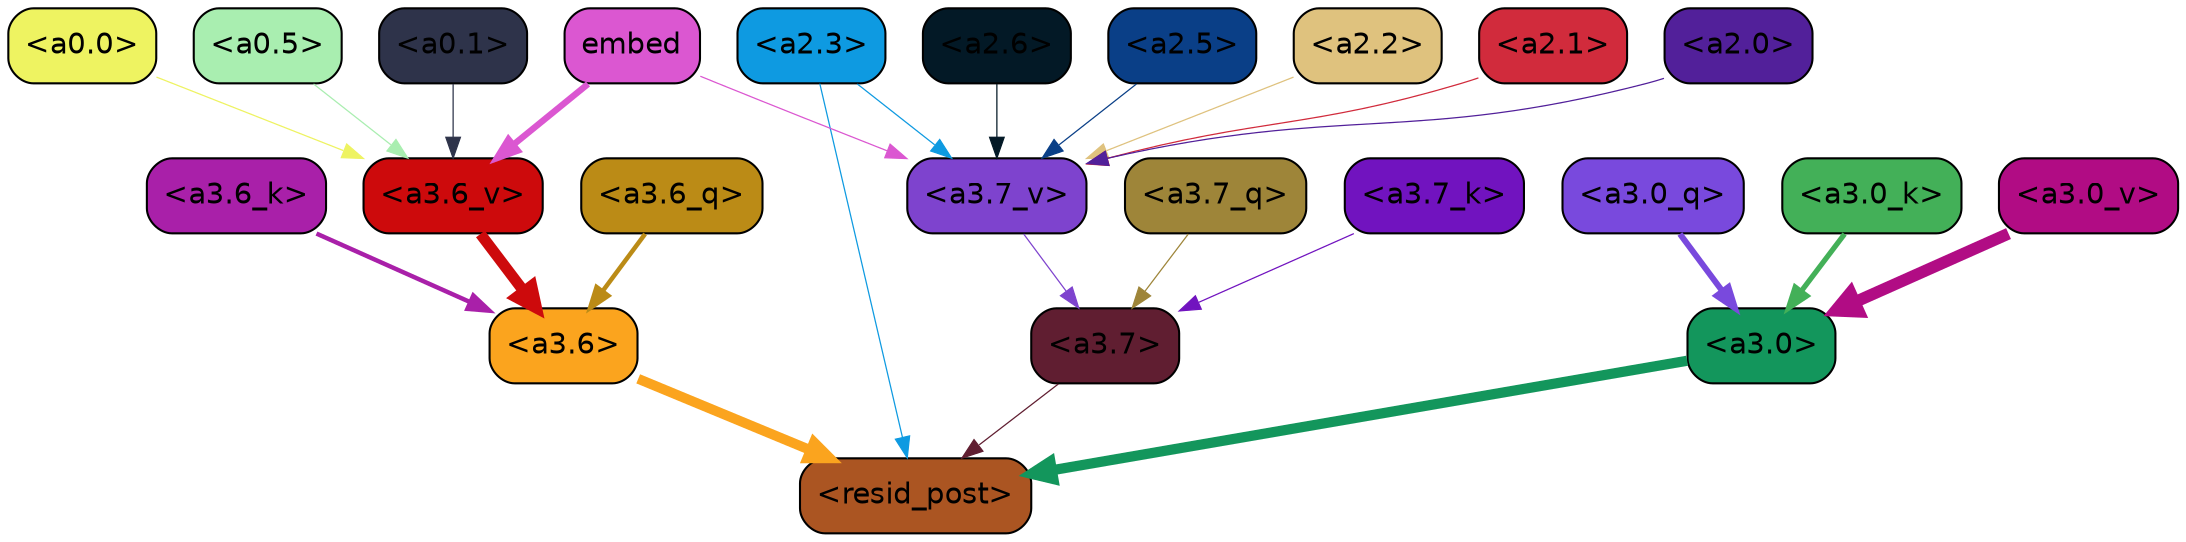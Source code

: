 strict digraph "" {
	graph [bgcolor=transparent,
		layout=dot,
		overlap=false,
		splines=true
	];
	"<a3.7>"	[color=black,
		fillcolor="#601e31",
		fontname=Helvetica,
		shape=box,
		style="filled, rounded"];
	"<resid_post>"	[color=black,
		fillcolor="#ab5522",
		fontname=Helvetica,
		shape=box,
		style="filled, rounded"];
	"<a3.7>" -> "<resid_post>"	[color="#601e31",
		penwidth=0.6];
	"<a3.6>"	[color=black,
		fillcolor="#fba41e",
		fontname=Helvetica,
		shape=box,
		style="filled, rounded"];
	"<a3.6>" -> "<resid_post>"	[color="#fba41e",
		penwidth=4.7534414529800415];
	"<a3.0>"	[color=black,
		fillcolor="#13965c",
		fontname=Helvetica,
		shape=box,
		style="filled, rounded"];
	"<a3.0>" -> "<resid_post>"	[color="#13965c",
		penwidth=4.898576855659485];
	"<a2.3>"	[color=black,
		fillcolor="#0e9ae1",
		fontname=Helvetica,
		shape=box,
		style="filled, rounded"];
	"<a2.3>" -> "<resid_post>"	[color="#0e9ae1",
		penwidth=0.6];
	"<a3.7_v>"	[color=black,
		fillcolor="#7e43ce",
		fontname=Helvetica,
		shape=box,
		style="filled, rounded"];
	"<a2.3>" -> "<a3.7_v>"	[color="#0e9ae1",
		penwidth=0.6];
	"<a3.7_q>"	[color=black,
		fillcolor="#9e8539",
		fontname=Helvetica,
		shape=box,
		style="filled, rounded"];
	"<a3.7_q>" -> "<a3.7>"	[color="#9e8539",
		penwidth=0.6];
	"<a3.6_q>"	[color=black,
		fillcolor="#bb8b16",
		fontname=Helvetica,
		shape=box,
		style="filled, rounded"];
	"<a3.6_q>" -> "<a3.6>"	[color="#bb8b16",
		penwidth=2.160832464694977];
	"<a3.0_q>"	[color=black,
		fillcolor="#7949dd",
		fontname=Helvetica,
		shape=box,
		style="filled, rounded"];
	"<a3.0_q>" -> "<a3.0>"	[color="#7949dd",
		penwidth=2.870753765106201];
	"<a3.7_k>"	[color=black,
		fillcolor="#7113bf",
		fontname=Helvetica,
		shape=box,
		style="filled, rounded"];
	"<a3.7_k>" -> "<a3.7>"	[color="#7113bf",
		penwidth=0.6];
	"<a3.6_k>"	[color=black,
		fillcolor="#a920a9",
		fontname=Helvetica,
		shape=box,
		style="filled, rounded"];
	"<a3.6_k>" -> "<a3.6>"	[color="#a920a9",
		penwidth=2.13908451795578];
	"<a3.0_k>"	[color=black,
		fillcolor="#43b058",
		fontname=Helvetica,
		shape=box,
		style="filled, rounded"];
	"<a3.0_k>" -> "<a3.0>"	[color="#43b058",
		penwidth=2.520303964614868];
	"<a3.7_v>" -> "<a3.7>"	[color="#7e43ce",
		penwidth=0.6];
	"<a3.6_v>"	[color=black,
		fillcolor="#cd0a0c",
		fontname=Helvetica,
		shape=box,
		style="filled, rounded"];
	"<a3.6_v>" -> "<a3.6>"	[color="#cd0a0c",
		penwidth=5.297133803367615];
	"<a3.0_v>"	[color=black,
		fillcolor="#b10c84",
		fontname=Helvetica,
		shape=box,
		style="filled, rounded"];
	"<a3.0_v>" -> "<a3.0>"	[color="#b10c84",
		penwidth=5.680712580680847];
	"<a2.6>"	[color=black,
		fillcolor="#031926",
		fontname=Helvetica,
		shape=box,
		style="filled, rounded"];
	"<a2.6>" -> "<a3.7_v>"	[color="#031926",
		penwidth=0.6];
	"<a2.5>"	[color=black,
		fillcolor="#0a3f87",
		fontname=Helvetica,
		shape=box,
		style="filled, rounded"];
	"<a2.5>" -> "<a3.7_v>"	[color="#0a3f87",
		penwidth=0.6];
	"<a2.2>"	[color=black,
		fillcolor="#dfc27e",
		fontname=Helvetica,
		shape=box,
		style="filled, rounded"];
	"<a2.2>" -> "<a3.7_v>"	[color="#dfc27e",
		penwidth=0.6];
	"<a2.1>"	[color=black,
		fillcolor="#d12b3c",
		fontname=Helvetica,
		shape=box,
		style="filled, rounded"];
	"<a2.1>" -> "<a3.7_v>"	[color="#d12b3c",
		penwidth=0.6];
	"<a2.0>"	[color=black,
		fillcolor="#52209a",
		fontname=Helvetica,
		shape=box,
		style="filled, rounded"];
	"<a2.0>" -> "<a3.7_v>"	[color="#52209a",
		penwidth=0.6];
	embed	[color=black,
		fillcolor="#db57d1",
		fontname=Helvetica,
		shape=box,
		style="filled, rounded"];
	embed -> "<a3.7_v>"	[color="#db57d1",
		penwidth=0.6];
	embed -> "<a3.6_v>"	[color="#db57d1",
		penwidth=3.067279100418091];
	"<a0.5>"	[color=black,
		fillcolor="#a9eeb0",
		fontname=Helvetica,
		shape=box,
		style="filled, rounded"];
	"<a0.5>" -> "<a3.6_v>"	[color="#a9eeb0",
		penwidth=0.6];
	"<a0.1>"	[color=black,
		fillcolor="#2e334a",
		fontname=Helvetica,
		shape=box,
		style="filled, rounded"];
	"<a0.1>" -> "<a3.6_v>"	[color="#2e334a",
		penwidth=0.6];
	"<a0.0>"	[color=black,
		fillcolor="#eef361",
		fontname=Helvetica,
		shape=box,
		style="filled, rounded"];
	"<a0.0>" -> "<a3.6_v>"	[color="#eef361",
		penwidth=0.6];
}

